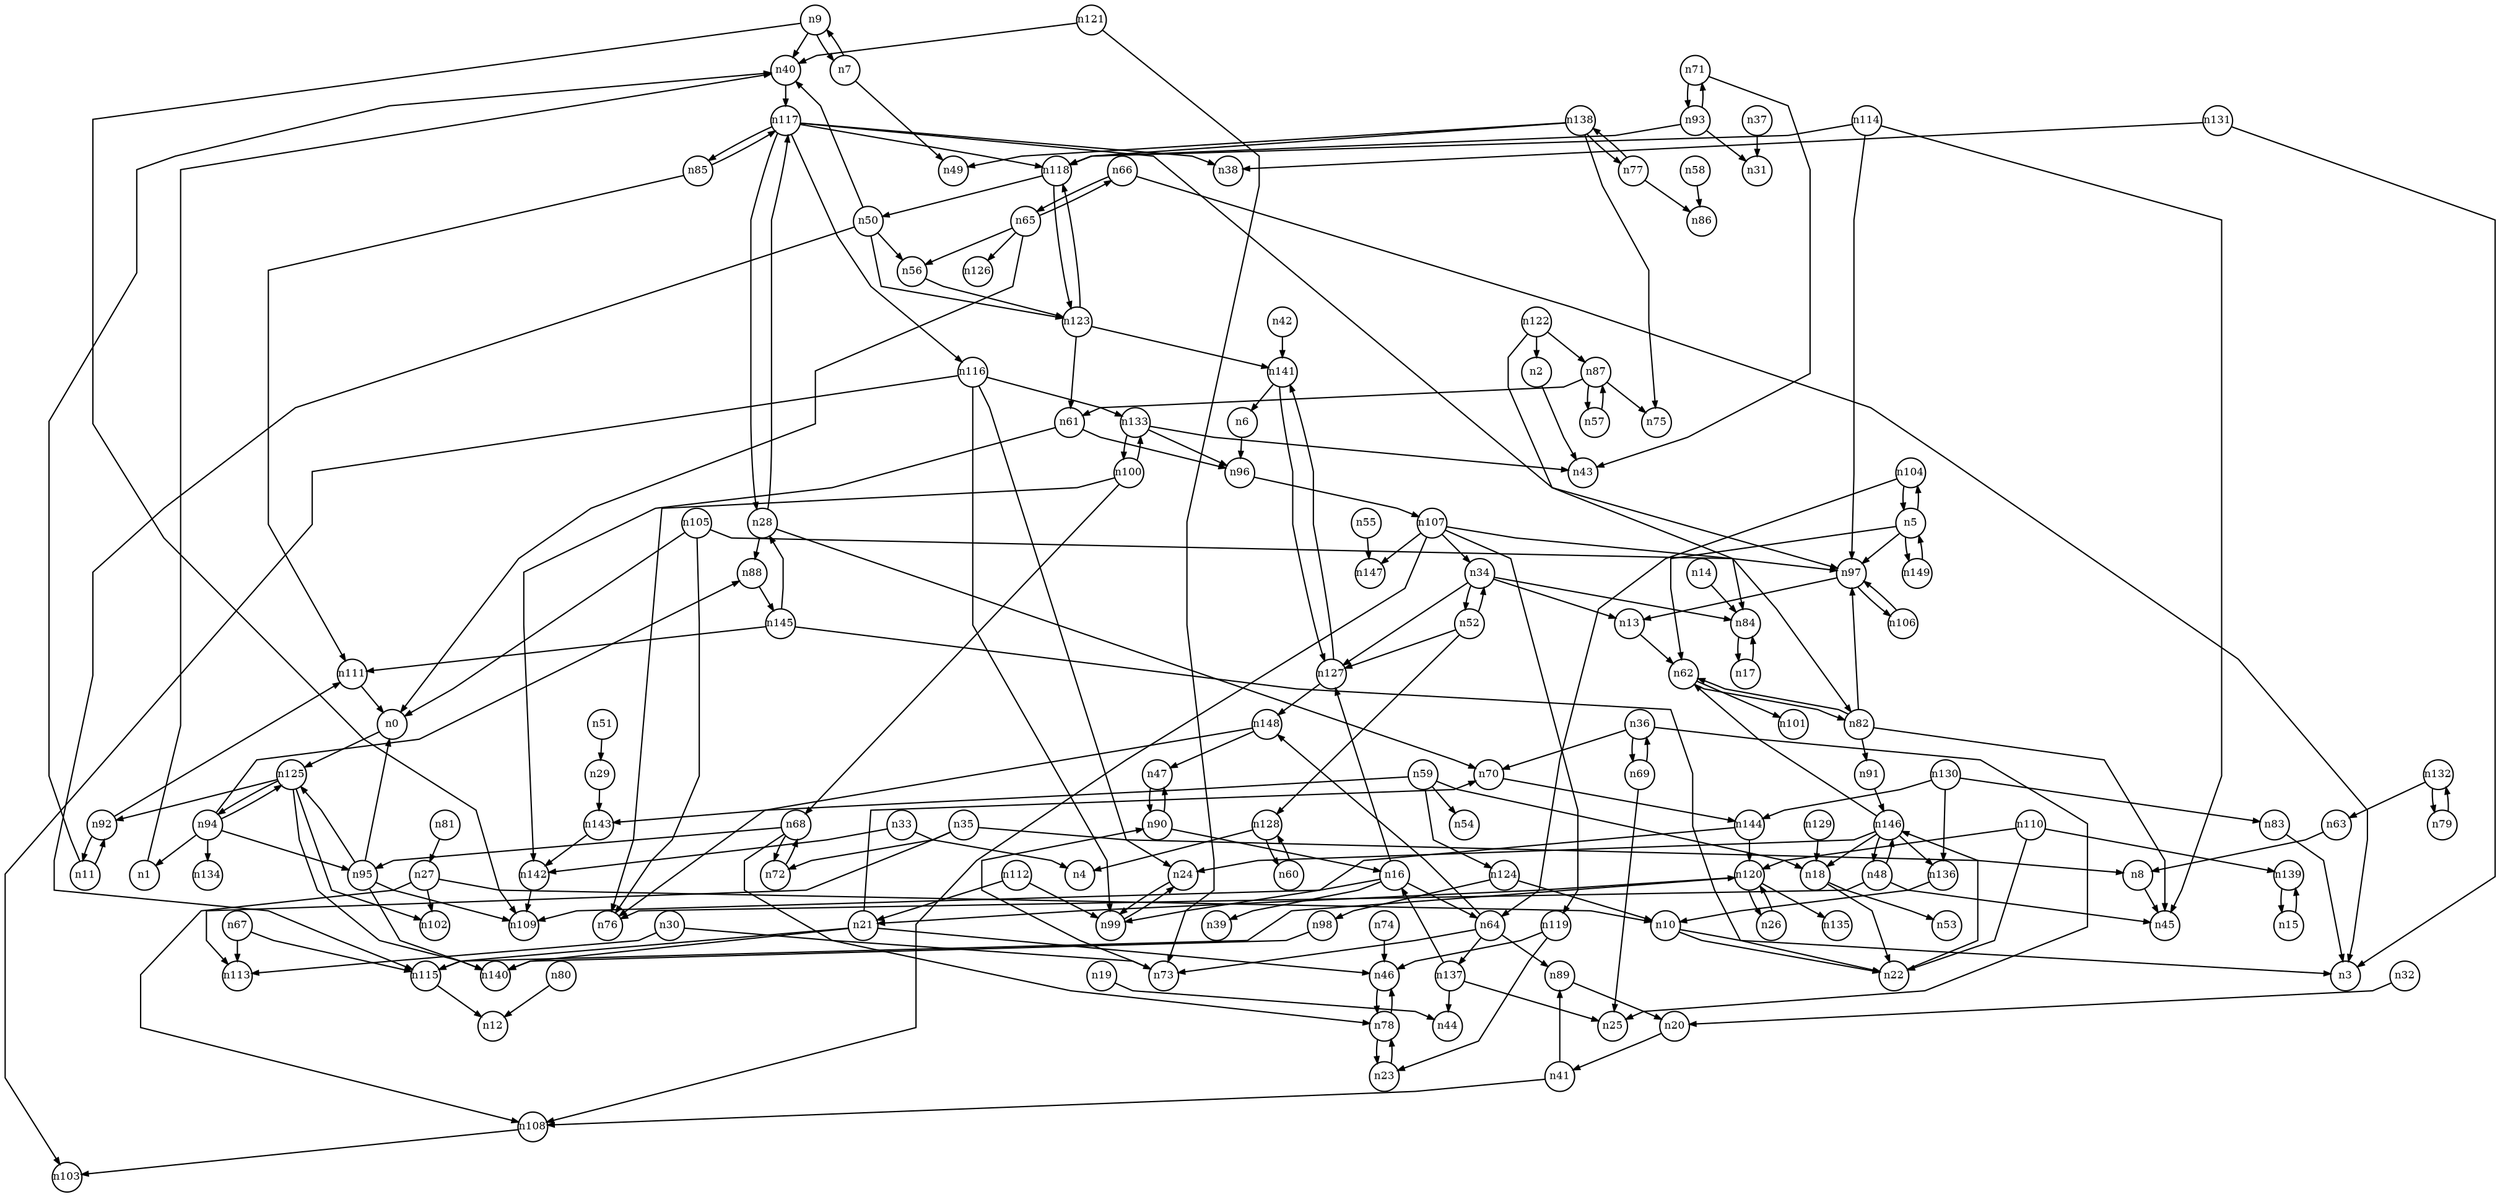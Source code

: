 digraph G{
splines=polyline;
ranksep=0.22;
nodesep=0.22;
nodesize=0.32;
fontsize=8
edge [arrowsize=0.5]
node [fontsize=8 shape=circle width=0.32 fixedsize=shape];

n40 -> n117
n1 -> n40
n2 -> n43
n62 -> n82
n62 -> n101
n5 -> n62
n5 -> n97
n5 -> n104
n5 -> n149
n97 -> n13
n97 -> n106
n104 -> n64
n104 -> n5
n149 -> n5
n96 -> n107
n6 -> n96
n9 -> n40
n9 -> n109
n9 -> n7
n7 -> n9
n7 -> n49
n8 -> n45
n10 -> n3
n10 -> n22
n22 -> n146
n11 -> n40
n11 -> n92
n92 -> n111
n92 -> n11
n84 -> n17
n14 -> n84
n139 -> n15
n15 -> n139
n16 -> n39
n16 -> n64
n16 -> n109
n16 -> n127
n64 -> n73
n64 -> n89
n64 -> n148
n64 -> n137
n127 -> n141
n127 -> n148
n17 -> n84
n18 -> n22
n18 -> n53
n19 -> n44
n46 -> n78
n21 -> n46
n21 -> n70
n21 -> n115
n21 -> n140
n70 -> n144
n115 -> n12
n115 -> n120
n27 -> n10
n27 -> n102
n27 -> n108
n108 -> n103
n28 -> n70
n28 -> n88
n28 -> n117
n88 -> n145
n143 -> n142
n29 -> n143
n73 -> n90
n30 -> n73
n30 -> n113
n20 -> n41
n32 -> n20
n33 -> n4
n33 -> n142
n142 -> n109
n13 -> n62
n34 -> n13
n34 -> n52
n34 -> n84
n34 -> n127
n52 -> n127
n52 -> n128
n52 -> n34
n35 -> n8
n35 -> n72
n35 -> n113
n72 -> n68
n36 -> n25
n36 -> n69
n36 -> n70
n69 -> n25
n69 -> n36
n37 -> n31
n89 -> n20
n41 -> n89
n41 -> n108
n141 -> n6
n141 -> n127
n42 -> n141
n90 -> n16
n90 -> n47
n47 -> n90
n48 -> n45
n48 -> n76
n48 -> n146
n50 -> n40
n50 -> n56
n50 -> n115
n50 -> n123
n56 -> n123
n51 -> n29
n128 -> n4
n128 -> n60
n55 -> n147
n58 -> n86
n59 -> n18
n59 -> n54
n59 -> n124
n59 -> n143
n124 -> n10
n124 -> n98
n61 -> n96
n61 -> n142
n82 -> n45
n82 -> n91
n82 -> n97
n82 -> n62
n63 -> n8
n148 -> n76
n148 -> n47
n0 -> n125
n65 -> n0
n65 -> n56
n65 -> n126
n65 -> n66
n66 -> n3
n66 -> n65
n67 -> n113
n67 -> n115
n68 -> n72
n68 -> n78
n68 -> n95
n78 -> n23
n78 -> n46
n95 -> n0
n95 -> n109
n95 -> n140
n95 -> n125
n71 -> n43
n71 -> n93
n74 -> n46
n77 -> n86
n77 -> n138
n138 -> n49
n138 -> n75
n138 -> n118
n138 -> n77
n23 -> n78
n80 -> n12
n81 -> n27
n91 -> n146
n83 -> n3
n111 -> n0
n85 -> n111
n85 -> n117
n57 -> n87
n87 -> n57
n87 -> n61
n87 -> n75
n93 -> n31
n93 -> n71
n93 -> n118
n118 -> n50
n118 -> n123
n94 -> n1
n94 -> n88
n94 -> n95
n94 -> n134
n94 -> n125
n98 -> n140
n24 -> n99
n99 -> n24
n100 -> n68
n100 -> n76
n100 -> n133
n133 -> n43
n133 -> n96
n133 -> n100
n105 -> n0
n105 -> n76
n105 -> n97
n106 -> n97
n107 -> n34
n107 -> n82
n107 -> n108
n107 -> n119
n107 -> n147
n119 -> n23
n119 -> n46
n110 -> n22
n110 -> n120
n110 -> n139
n120 -> n21
n120 -> n26
n120 -> n135
n112 -> n21
n112 -> n99
n114 -> n45
n114 -> n97
n114 -> n118
n116 -> n24
n116 -> n99
n116 -> n103
n116 -> n133
n117 -> n28
n117 -> n38
n117 -> n85
n117 -> n97
n117 -> n116
n117 -> n118
n26 -> n120
n121 -> n40
n121 -> n73
n122 -> n2
n122 -> n84
n122 -> n87
n123 -> n61
n123 -> n118
n123 -> n141
n125 -> n92
n125 -> n94
n125 -> n102
n125 -> n140
n60 -> n128
n129 -> n18
n130 -> n83
n130 -> n136
n130 -> n144
n136 -> n10
n144 -> n99
n144 -> n120
n131 -> n3
n131 -> n38
n132 -> n63
n132 -> n79
n79 -> n132
n137 -> n16
n137 -> n25
n137 -> n44
n145 -> n22
n145 -> n28
n145 -> n111
n146 -> n18
n146 -> n24
n146 -> n48
n146 -> n62
n146 -> n136
}
